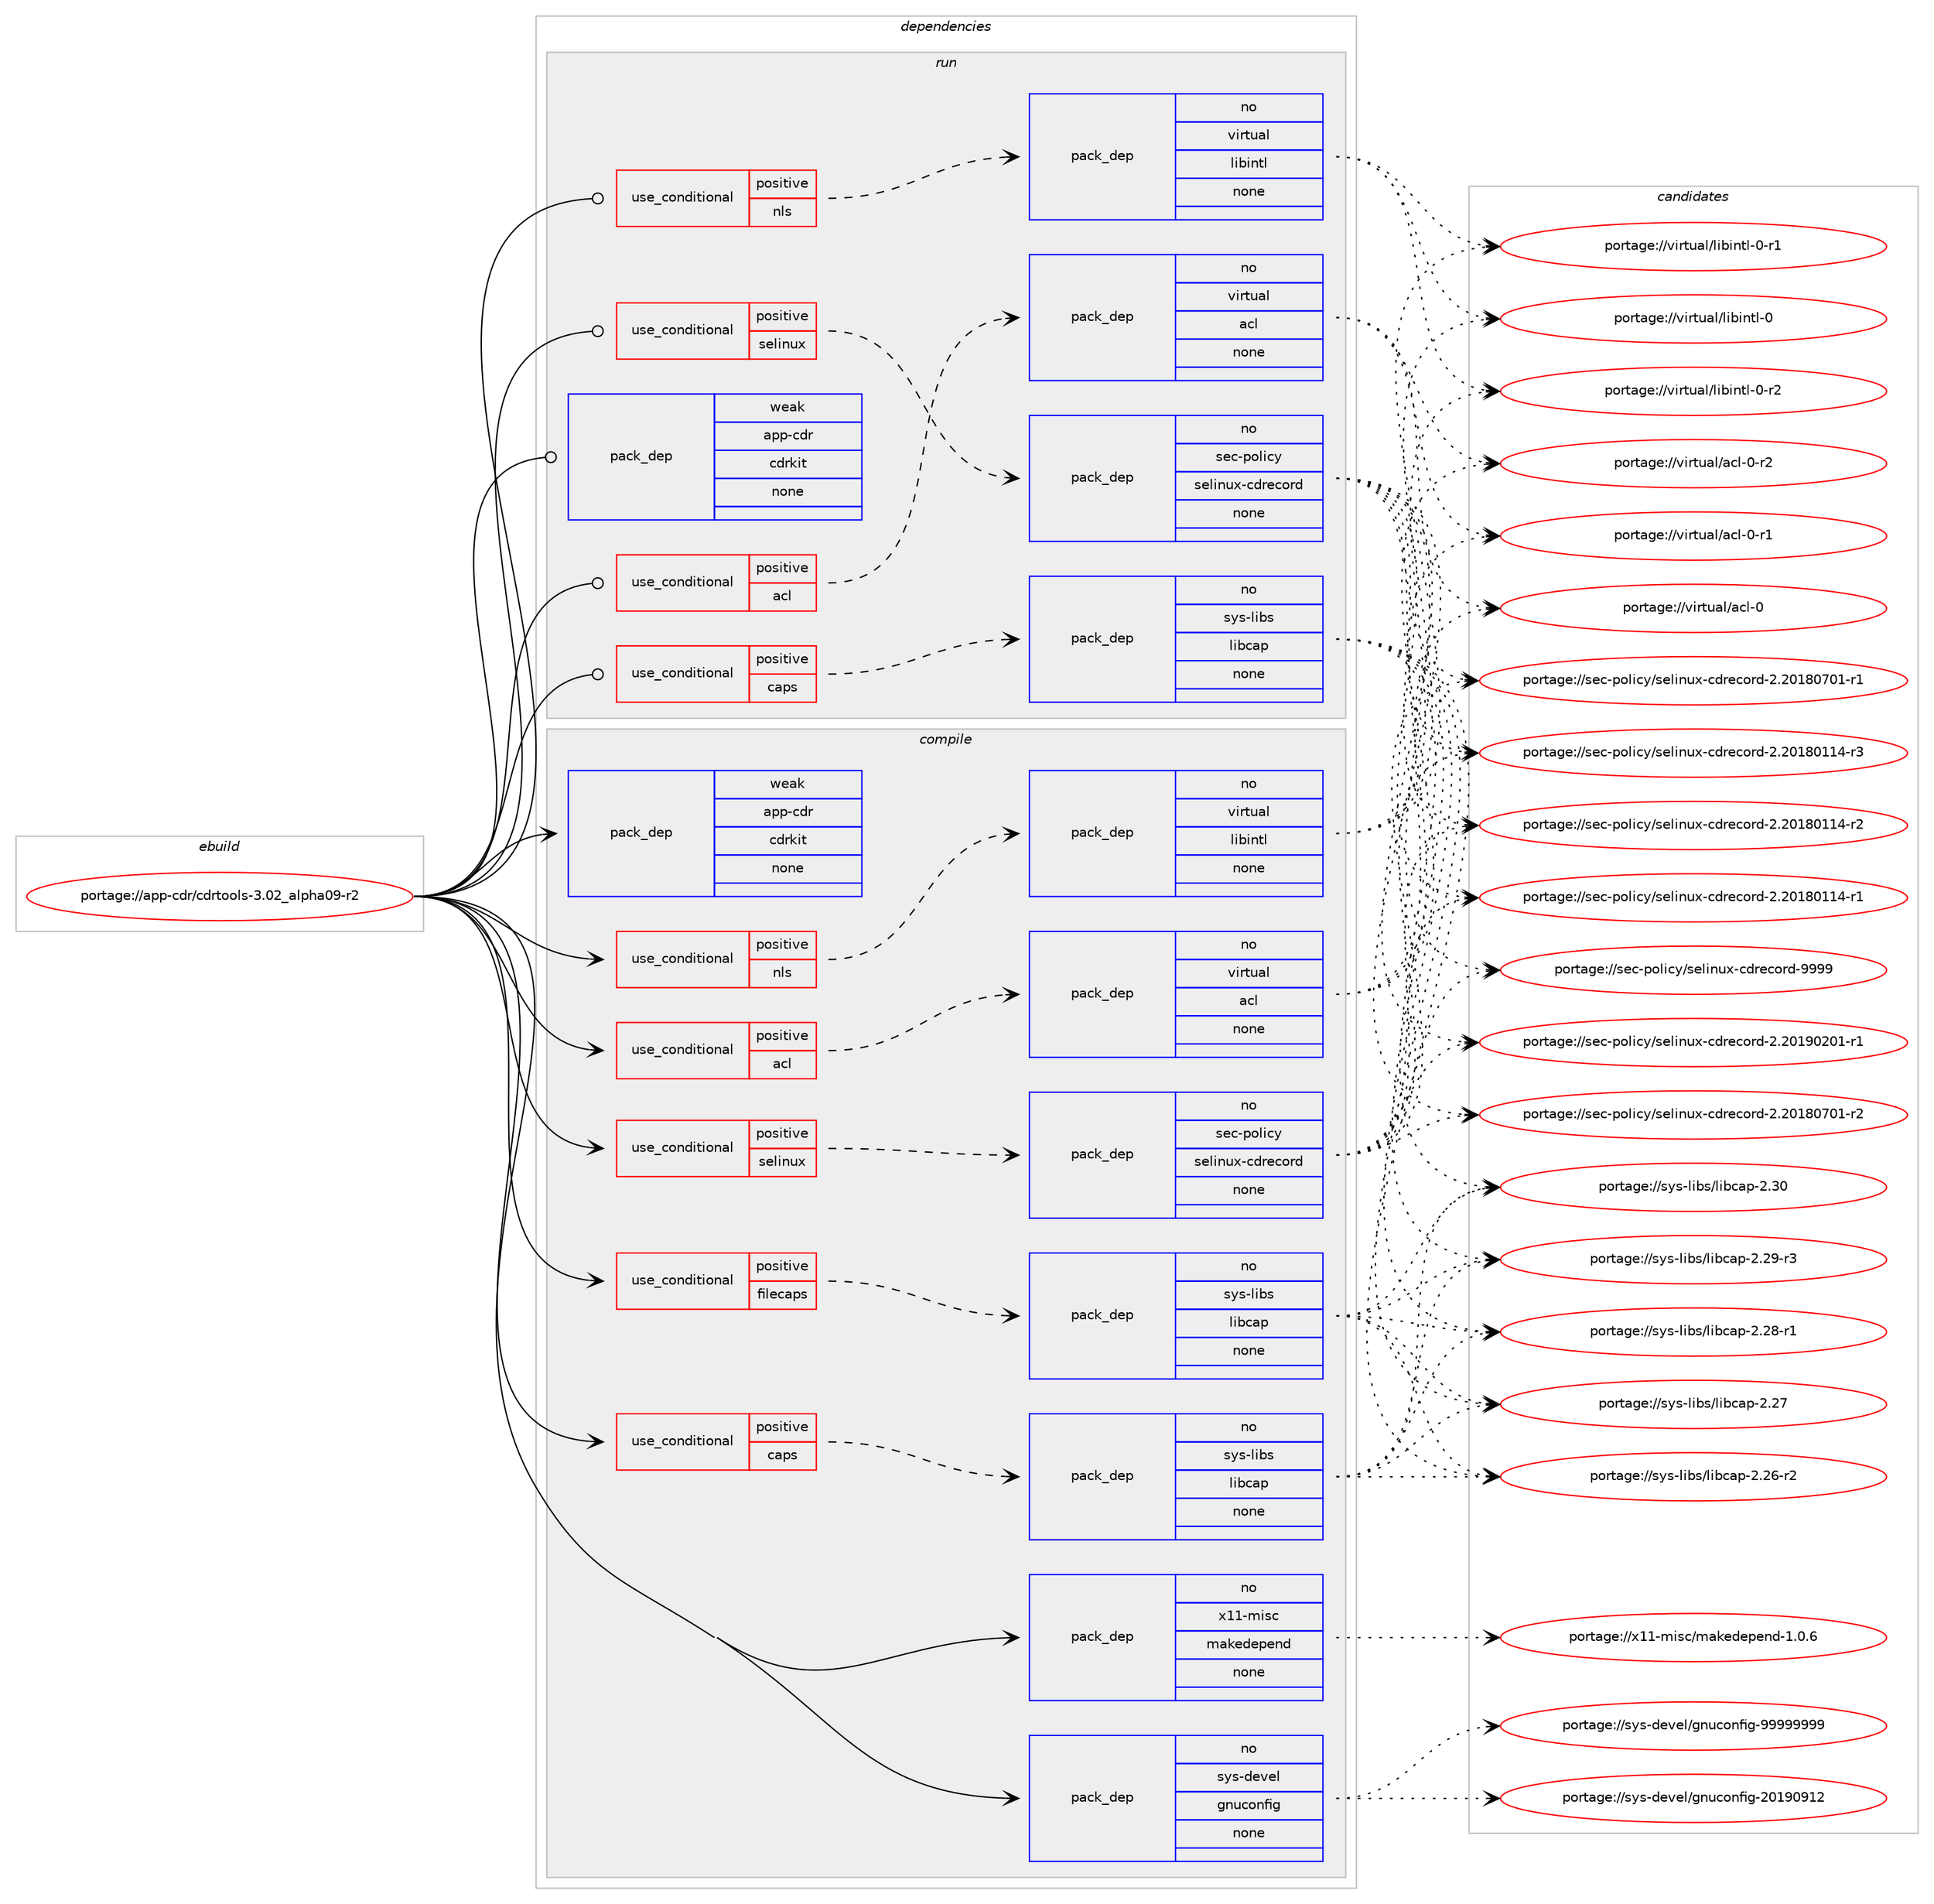 digraph prolog {

# *************
# Graph options
# *************

newrank=true;
concentrate=true;
compound=true;
graph [rankdir=LR,fontname=Helvetica,fontsize=10,ranksep=1.5];#, ranksep=2.5, nodesep=0.2];
edge  [arrowhead=vee];
node  [fontname=Helvetica,fontsize=10];

# **********
# The ebuild
# **********

subgraph cluster_leftcol {
color=gray;
label=<<i>ebuild</i>>;
id [label="portage://app-cdr/cdrtools-3.02_alpha09-r2", color=red, width=4, href="../app-cdr/cdrtools-3.02_alpha09-r2.svg"];
}

# ****************
# The dependencies
# ****************

subgraph cluster_midcol {
color=gray;
label=<<i>dependencies</i>>;
subgraph cluster_compile {
fillcolor="#eeeeee";
style=filled;
label=<<i>compile</i>>;
subgraph cond151809 {
dependency644543 [label=<<TABLE BORDER="0" CELLBORDER="1" CELLSPACING="0" CELLPADDING="4"><TR><TD ROWSPAN="3" CELLPADDING="10">use_conditional</TD></TR><TR><TD>positive</TD></TR><TR><TD>acl</TD></TR></TABLE>>, shape=none, color=red];
subgraph pack484153 {
dependency644544 [label=<<TABLE BORDER="0" CELLBORDER="1" CELLSPACING="0" CELLPADDING="4" WIDTH="220"><TR><TD ROWSPAN="6" CELLPADDING="30">pack_dep</TD></TR><TR><TD WIDTH="110">no</TD></TR><TR><TD>virtual</TD></TR><TR><TD>acl</TD></TR><TR><TD>none</TD></TR><TR><TD></TD></TR></TABLE>>, shape=none, color=blue];
}
dependency644543:e -> dependency644544:w [weight=20,style="dashed",arrowhead="vee"];
}
id:e -> dependency644543:w [weight=20,style="solid",arrowhead="vee"];
subgraph cond151810 {
dependency644545 [label=<<TABLE BORDER="0" CELLBORDER="1" CELLSPACING="0" CELLPADDING="4"><TR><TD ROWSPAN="3" CELLPADDING="10">use_conditional</TD></TR><TR><TD>positive</TD></TR><TR><TD>caps</TD></TR></TABLE>>, shape=none, color=red];
subgraph pack484154 {
dependency644546 [label=<<TABLE BORDER="0" CELLBORDER="1" CELLSPACING="0" CELLPADDING="4" WIDTH="220"><TR><TD ROWSPAN="6" CELLPADDING="30">pack_dep</TD></TR><TR><TD WIDTH="110">no</TD></TR><TR><TD>sys-libs</TD></TR><TR><TD>libcap</TD></TR><TR><TD>none</TD></TR><TR><TD></TD></TR></TABLE>>, shape=none, color=blue];
}
dependency644545:e -> dependency644546:w [weight=20,style="dashed",arrowhead="vee"];
}
id:e -> dependency644545:w [weight=20,style="solid",arrowhead="vee"];
subgraph cond151811 {
dependency644547 [label=<<TABLE BORDER="0" CELLBORDER="1" CELLSPACING="0" CELLPADDING="4"><TR><TD ROWSPAN="3" CELLPADDING="10">use_conditional</TD></TR><TR><TD>positive</TD></TR><TR><TD>filecaps</TD></TR></TABLE>>, shape=none, color=red];
subgraph pack484155 {
dependency644548 [label=<<TABLE BORDER="0" CELLBORDER="1" CELLSPACING="0" CELLPADDING="4" WIDTH="220"><TR><TD ROWSPAN="6" CELLPADDING="30">pack_dep</TD></TR><TR><TD WIDTH="110">no</TD></TR><TR><TD>sys-libs</TD></TR><TR><TD>libcap</TD></TR><TR><TD>none</TD></TR><TR><TD></TD></TR></TABLE>>, shape=none, color=blue];
}
dependency644547:e -> dependency644548:w [weight=20,style="dashed",arrowhead="vee"];
}
id:e -> dependency644547:w [weight=20,style="solid",arrowhead="vee"];
subgraph cond151812 {
dependency644549 [label=<<TABLE BORDER="0" CELLBORDER="1" CELLSPACING="0" CELLPADDING="4"><TR><TD ROWSPAN="3" CELLPADDING="10">use_conditional</TD></TR><TR><TD>positive</TD></TR><TR><TD>nls</TD></TR></TABLE>>, shape=none, color=red];
subgraph pack484156 {
dependency644550 [label=<<TABLE BORDER="0" CELLBORDER="1" CELLSPACING="0" CELLPADDING="4" WIDTH="220"><TR><TD ROWSPAN="6" CELLPADDING="30">pack_dep</TD></TR><TR><TD WIDTH="110">no</TD></TR><TR><TD>virtual</TD></TR><TR><TD>libintl</TD></TR><TR><TD>none</TD></TR><TR><TD></TD></TR></TABLE>>, shape=none, color=blue];
}
dependency644549:e -> dependency644550:w [weight=20,style="dashed",arrowhead="vee"];
}
id:e -> dependency644549:w [weight=20,style="solid",arrowhead="vee"];
subgraph cond151813 {
dependency644551 [label=<<TABLE BORDER="0" CELLBORDER="1" CELLSPACING="0" CELLPADDING="4"><TR><TD ROWSPAN="3" CELLPADDING="10">use_conditional</TD></TR><TR><TD>positive</TD></TR><TR><TD>selinux</TD></TR></TABLE>>, shape=none, color=red];
subgraph pack484157 {
dependency644552 [label=<<TABLE BORDER="0" CELLBORDER="1" CELLSPACING="0" CELLPADDING="4" WIDTH="220"><TR><TD ROWSPAN="6" CELLPADDING="30">pack_dep</TD></TR><TR><TD WIDTH="110">no</TD></TR><TR><TD>sec-policy</TD></TR><TR><TD>selinux-cdrecord</TD></TR><TR><TD>none</TD></TR><TR><TD></TD></TR></TABLE>>, shape=none, color=blue];
}
dependency644551:e -> dependency644552:w [weight=20,style="dashed",arrowhead="vee"];
}
id:e -> dependency644551:w [weight=20,style="solid",arrowhead="vee"];
subgraph pack484158 {
dependency644553 [label=<<TABLE BORDER="0" CELLBORDER="1" CELLSPACING="0" CELLPADDING="4" WIDTH="220"><TR><TD ROWSPAN="6" CELLPADDING="30">pack_dep</TD></TR><TR><TD WIDTH="110">no</TD></TR><TR><TD>sys-devel</TD></TR><TR><TD>gnuconfig</TD></TR><TR><TD>none</TD></TR><TR><TD></TD></TR></TABLE>>, shape=none, color=blue];
}
id:e -> dependency644553:w [weight=20,style="solid",arrowhead="vee"];
subgraph pack484159 {
dependency644554 [label=<<TABLE BORDER="0" CELLBORDER="1" CELLSPACING="0" CELLPADDING="4" WIDTH="220"><TR><TD ROWSPAN="6" CELLPADDING="30">pack_dep</TD></TR><TR><TD WIDTH="110">no</TD></TR><TR><TD>x11-misc</TD></TR><TR><TD>makedepend</TD></TR><TR><TD>none</TD></TR><TR><TD></TD></TR></TABLE>>, shape=none, color=blue];
}
id:e -> dependency644554:w [weight=20,style="solid",arrowhead="vee"];
subgraph pack484160 {
dependency644555 [label=<<TABLE BORDER="0" CELLBORDER="1" CELLSPACING="0" CELLPADDING="4" WIDTH="220"><TR><TD ROWSPAN="6" CELLPADDING="30">pack_dep</TD></TR><TR><TD WIDTH="110">weak</TD></TR><TR><TD>app-cdr</TD></TR><TR><TD>cdrkit</TD></TR><TR><TD>none</TD></TR><TR><TD></TD></TR></TABLE>>, shape=none, color=blue];
}
id:e -> dependency644555:w [weight=20,style="solid",arrowhead="vee"];
}
subgraph cluster_compileandrun {
fillcolor="#eeeeee";
style=filled;
label=<<i>compile and run</i>>;
}
subgraph cluster_run {
fillcolor="#eeeeee";
style=filled;
label=<<i>run</i>>;
subgraph cond151814 {
dependency644556 [label=<<TABLE BORDER="0" CELLBORDER="1" CELLSPACING="0" CELLPADDING="4"><TR><TD ROWSPAN="3" CELLPADDING="10">use_conditional</TD></TR><TR><TD>positive</TD></TR><TR><TD>acl</TD></TR></TABLE>>, shape=none, color=red];
subgraph pack484161 {
dependency644557 [label=<<TABLE BORDER="0" CELLBORDER="1" CELLSPACING="0" CELLPADDING="4" WIDTH="220"><TR><TD ROWSPAN="6" CELLPADDING="30">pack_dep</TD></TR><TR><TD WIDTH="110">no</TD></TR><TR><TD>virtual</TD></TR><TR><TD>acl</TD></TR><TR><TD>none</TD></TR><TR><TD></TD></TR></TABLE>>, shape=none, color=blue];
}
dependency644556:e -> dependency644557:w [weight=20,style="dashed",arrowhead="vee"];
}
id:e -> dependency644556:w [weight=20,style="solid",arrowhead="odot"];
subgraph cond151815 {
dependency644558 [label=<<TABLE BORDER="0" CELLBORDER="1" CELLSPACING="0" CELLPADDING="4"><TR><TD ROWSPAN="3" CELLPADDING="10">use_conditional</TD></TR><TR><TD>positive</TD></TR><TR><TD>caps</TD></TR></TABLE>>, shape=none, color=red];
subgraph pack484162 {
dependency644559 [label=<<TABLE BORDER="0" CELLBORDER="1" CELLSPACING="0" CELLPADDING="4" WIDTH="220"><TR><TD ROWSPAN="6" CELLPADDING="30">pack_dep</TD></TR><TR><TD WIDTH="110">no</TD></TR><TR><TD>sys-libs</TD></TR><TR><TD>libcap</TD></TR><TR><TD>none</TD></TR><TR><TD></TD></TR></TABLE>>, shape=none, color=blue];
}
dependency644558:e -> dependency644559:w [weight=20,style="dashed",arrowhead="vee"];
}
id:e -> dependency644558:w [weight=20,style="solid",arrowhead="odot"];
subgraph cond151816 {
dependency644560 [label=<<TABLE BORDER="0" CELLBORDER="1" CELLSPACING="0" CELLPADDING="4"><TR><TD ROWSPAN="3" CELLPADDING="10">use_conditional</TD></TR><TR><TD>positive</TD></TR><TR><TD>nls</TD></TR></TABLE>>, shape=none, color=red];
subgraph pack484163 {
dependency644561 [label=<<TABLE BORDER="0" CELLBORDER="1" CELLSPACING="0" CELLPADDING="4" WIDTH="220"><TR><TD ROWSPAN="6" CELLPADDING="30">pack_dep</TD></TR><TR><TD WIDTH="110">no</TD></TR><TR><TD>virtual</TD></TR><TR><TD>libintl</TD></TR><TR><TD>none</TD></TR><TR><TD></TD></TR></TABLE>>, shape=none, color=blue];
}
dependency644560:e -> dependency644561:w [weight=20,style="dashed",arrowhead="vee"];
}
id:e -> dependency644560:w [weight=20,style="solid",arrowhead="odot"];
subgraph cond151817 {
dependency644562 [label=<<TABLE BORDER="0" CELLBORDER="1" CELLSPACING="0" CELLPADDING="4"><TR><TD ROWSPAN="3" CELLPADDING="10">use_conditional</TD></TR><TR><TD>positive</TD></TR><TR><TD>selinux</TD></TR></TABLE>>, shape=none, color=red];
subgraph pack484164 {
dependency644563 [label=<<TABLE BORDER="0" CELLBORDER="1" CELLSPACING="0" CELLPADDING="4" WIDTH="220"><TR><TD ROWSPAN="6" CELLPADDING="30">pack_dep</TD></TR><TR><TD WIDTH="110">no</TD></TR><TR><TD>sec-policy</TD></TR><TR><TD>selinux-cdrecord</TD></TR><TR><TD>none</TD></TR><TR><TD></TD></TR></TABLE>>, shape=none, color=blue];
}
dependency644562:e -> dependency644563:w [weight=20,style="dashed",arrowhead="vee"];
}
id:e -> dependency644562:w [weight=20,style="solid",arrowhead="odot"];
subgraph pack484165 {
dependency644564 [label=<<TABLE BORDER="0" CELLBORDER="1" CELLSPACING="0" CELLPADDING="4" WIDTH="220"><TR><TD ROWSPAN="6" CELLPADDING="30">pack_dep</TD></TR><TR><TD WIDTH="110">weak</TD></TR><TR><TD>app-cdr</TD></TR><TR><TD>cdrkit</TD></TR><TR><TD>none</TD></TR><TR><TD></TD></TR></TABLE>>, shape=none, color=blue];
}
id:e -> dependency644564:w [weight=20,style="solid",arrowhead="odot"];
}
}

# **************
# The candidates
# **************

subgraph cluster_choices {
rank=same;
color=gray;
label=<<i>candidates</i>>;

subgraph choice484153 {
color=black;
nodesep=1;
choice1181051141161179710847979910845484511450 [label="portage://virtual/acl-0-r2", color=red, width=4,href="../virtual/acl-0-r2.svg"];
choice1181051141161179710847979910845484511449 [label="portage://virtual/acl-0-r1", color=red, width=4,href="../virtual/acl-0-r1.svg"];
choice118105114116117971084797991084548 [label="portage://virtual/acl-0", color=red, width=4,href="../virtual/acl-0.svg"];
dependency644544:e -> choice1181051141161179710847979910845484511450:w [style=dotted,weight="100"];
dependency644544:e -> choice1181051141161179710847979910845484511449:w [style=dotted,weight="100"];
dependency644544:e -> choice118105114116117971084797991084548:w [style=dotted,weight="100"];
}
subgraph choice484154 {
color=black;
nodesep=1;
choice1151211154510810598115471081059899971124550465148 [label="portage://sys-libs/libcap-2.30", color=red, width=4,href="../sys-libs/libcap-2.30.svg"];
choice11512111545108105981154710810598999711245504650574511451 [label="portage://sys-libs/libcap-2.29-r3", color=red, width=4,href="../sys-libs/libcap-2.29-r3.svg"];
choice11512111545108105981154710810598999711245504650564511449 [label="portage://sys-libs/libcap-2.28-r1", color=red, width=4,href="../sys-libs/libcap-2.28-r1.svg"];
choice1151211154510810598115471081059899971124550465055 [label="portage://sys-libs/libcap-2.27", color=red, width=4,href="../sys-libs/libcap-2.27.svg"];
choice11512111545108105981154710810598999711245504650544511450 [label="portage://sys-libs/libcap-2.26-r2", color=red, width=4,href="../sys-libs/libcap-2.26-r2.svg"];
dependency644546:e -> choice1151211154510810598115471081059899971124550465148:w [style=dotted,weight="100"];
dependency644546:e -> choice11512111545108105981154710810598999711245504650574511451:w [style=dotted,weight="100"];
dependency644546:e -> choice11512111545108105981154710810598999711245504650564511449:w [style=dotted,weight="100"];
dependency644546:e -> choice1151211154510810598115471081059899971124550465055:w [style=dotted,weight="100"];
dependency644546:e -> choice11512111545108105981154710810598999711245504650544511450:w [style=dotted,weight="100"];
}
subgraph choice484155 {
color=black;
nodesep=1;
choice1151211154510810598115471081059899971124550465148 [label="portage://sys-libs/libcap-2.30", color=red, width=4,href="../sys-libs/libcap-2.30.svg"];
choice11512111545108105981154710810598999711245504650574511451 [label="portage://sys-libs/libcap-2.29-r3", color=red, width=4,href="../sys-libs/libcap-2.29-r3.svg"];
choice11512111545108105981154710810598999711245504650564511449 [label="portage://sys-libs/libcap-2.28-r1", color=red, width=4,href="../sys-libs/libcap-2.28-r1.svg"];
choice1151211154510810598115471081059899971124550465055 [label="portage://sys-libs/libcap-2.27", color=red, width=4,href="../sys-libs/libcap-2.27.svg"];
choice11512111545108105981154710810598999711245504650544511450 [label="portage://sys-libs/libcap-2.26-r2", color=red, width=4,href="../sys-libs/libcap-2.26-r2.svg"];
dependency644548:e -> choice1151211154510810598115471081059899971124550465148:w [style=dotted,weight="100"];
dependency644548:e -> choice11512111545108105981154710810598999711245504650574511451:w [style=dotted,weight="100"];
dependency644548:e -> choice11512111545108105981154710810598999711245504650564511449:w [style=dotted,weight="100"];
dependency644548:e -> choice1151211154510810598115471081059899971124550465055:w [style=dotted,weight="100"];
dependency644548:e -> choice11512111545108105981154710810598999711245504650544511450:w [style=dotted,weight="100"];
}
subgraph choice484156 {
color=black;
nodesep=1;
choice11810511411611797108471081059810511011610845484511450 [label="portage://virtual/libintl-0-r2", color=red, width=4,href="../virtual/libintl-0-r2.svg"];
choice11810511411611797108471081059810511011610845484511449 [label="portage://virtual/libintl-0-r1", color=red, width=4,href="../virtual/libintl-0-r1.svg"];
choice1181051141161179710847108105981051101161084548 [label="portage://virtual/libintl-0", color=red, width=4,href="../virtual/libintl-0.svg"];
dependency644550:e -> choice11810511411611797108471081059810511011610845484511450:w [style=dotted,weight="100"];
dependency644550:e -> choice11810511411611797108471081059810511011610845484511449:w [style=dotted,weight="100"];
dependency644550:e -> choice1181051141161179710847108105981051101161084548:w [style=dotted,weight="100"];
}
subgraph choice484157 {
color=black;
nodesep=1;
choice115101994511211110810599121471151011081051101171204599100114101991111141004557575757 [label="portage://sec-policy/selinux-cdrecord-9999", color=red, width=4,href="../sec-policy/selinux-cdrecord-9999.svg"];
choice1151019945112111108105991214711510110810511011712045991001141019911111410045504650484957485048494511449 [label="portage://sec-policy/selinux-cdrecord-2.20190201-r1", color=red, width=4,href="../sec-policy/selinux-cdrecord-2.20190201-r1.svg"];
choice1151019945112111108105991214711510110810511011712045991001141019911111410045504650484956485548494511450 [label="portage://sec-policy/selinux-cdrecord-2.20180701-r2", color=red, width=4,href="../sec-policy/selinux-cdrecord-2.20180701-r2.svg"];
choice1151019945112111108105991214711510110810511011712045991001141019911111410045504650484956485548494511449 [label="portage://sec-policy/selinux-cdrecord-2.20180701-r1", color=red, width=4,href="../sec-policy/selinux-cdrecord-2.20180701-r1.svg"];
choice1151019945112111108105991214711510110810511011712045991001141019911111410045504650484956484949524511451 [label="portage://sec-policy/selinux-cdrecord-2.20180114-r3", color=red, width=4,href="../sec-policy/selinux-cdrecord-2.20180114-r3.svg"];
choice1151019945112111108105991214711510110810511011712045991001141019911111410045504650484956484949524511450 [label="portage://sec-policy/selinux-cdrecord-2.20180114-r2", color=red, width=4,href="../sec-policy/selinux-cdrecord-2.20180114-r2.svg"];
choice1151019945112111108105991214711510110810511011712045991001141019911111410045504650484956484949524511449 [label="portage://sec-policy/selinux-cdrecord-2.20180114-r1", color=red, width=4,href="../sec-policy/selinux-cdrecord-2.20180114-r1.svg"];
dependency644552:e -> choice115101994511211110810599121471151011081051101171204599100114101991111141004557575757:w [style=dotted,weight="100"];
dependency644552:e -> choice1151019945112111108105991214711510110810511011712045991001141019911111410045504650484957485048494511449:w [style=dotted,weight="100"];
dependency644552:e -> choice1151019945112111108105991214711510110810511011712045991001141019911111410045504650484956485548494511450:w [style=dotted,weight="100"];
dependency644552:e -> choice1151019945112111108105991214711510110810511011712045991001141019911111410045504650484956485548494511449:w [style=dotted,weight="100"];
dependency644552:e -> choice1151019945112111108105991214711510110810511011712045991001141019911111410045504650484956484949524511451:w [style=dotted,weight="100"];
dependency644552:e -> choice1151019945112111108105991214711510110810511011712045991001141019911111410045504650484956484949524511450:w [style=dotted,weight="100"];
dependency644552:e -> choice1151019945112111108105991214711510110810511011712045991001141019911111410045504650484956484949524511449:w [style=dotted,weight="100"];
}
subgraph choice484158 {
color=black;
nodesep=1;
choice115121115451001011181011084710311011799111110102105103455757575757575757 [label="portage://sys-devel/gnuconfig-99999999", color=red, width=4,href="../sys-devel/gnuconfig-99999999.svg"];
choice115121115451001011181011084710311011799111110102105103455048495748574950 [label="portage://sys-devel/gnuconfig-20190912", color=red, width=4,href="../sys-devel/gnuconfig-20190912.svg"];
dependency644553:e -> choice115121115451001011181011084710311011799111110102105103455757575757575757:w [style=dotted,weight="100"];
dependency644553:e -> choice115121115451001011181011084710311011799111110102105103455048495748574950:w [style=dotted,weight="100"];
}
subgraph choice484159 {
color=black;
nodesep=1;
choice120494945109105115994710997107101100101112101110100454946484654 [label="portage://x11-misc/makedepend-1.0.6", color=red, width=4,href="../x11-misc/makedepend-1.0.6.svg"];
dependency644554:e -> choice120494945109105115994710997107101100101112101110100454946484654:w [style=dotted,weight="100"];
}
subgraph choice484160 {
color=black;
nodesep=1;
}
subgraph choice484161 {
color=black;
nodesep=1;
choice1181051141161179710847979910845484511450 [label="portage://virtual/acl-0-r2", color=red, width=4,href="../virtual/acl-0-r2.svg"];
choice1181051141161179710847979910845484511449 [label="portage://virtual/acl-0-r1", color=red, width=4,href="../virtual/acl-0-r1.svg"];
choice118105114116117971084797991084548 [label="portage://virtual/acl-0", color=red, width=4,href="../virtual/acl-0.svg"];
dependency644557:e -> choice1181051141161179710847979910845484511450:w [style=dotted,weight="100"];
dependency644557:e -> choice1181051141161179710847979910845484511449:w [style=dotted,weight="100"];
dependency644557:e -> choice118105114116117971084797991084548:w [style=dotted,weight="100"];
}
subgraph choice484162 {
color=black;
nodesep=1;
choice1151211154510810598115471081059899971124550465148 [label="portage://sys-libs/libcap-2.30", color=red, width=4,href="../sys-libs/libcap-2.30.svg"];
choice11512111545108105981154710810598999711245504650574511451 [label="portage://sys-libs/libcap-2.29-r3", color=red, width=4,href="../sys-libs/libcap-2.29-r3.svg"];
choice11512111545108105981154710810598999711245504650564511449 [label="portage://sys-libs/libcap-2.28-r1", color=red, width=4,href="../sys-libs/libcap-2.28-r1.svg"];
choice1151211154510810598115471081059899971124550465055 [label="portage://sys-libs/libcap-2.27", color=red, width=4,href="../sys-libs/libcap-2.27.svg"];
choice11512111545108105981154710810598999711245504650544511450 [label="portage://sys-libs/libcap-2.26-r2", color=red, width=4,href="../sys-libs/libcap-2.26-r2.svg"];
dependency644559:e -> choice1151211154510810598115471081059899971124550465148:w [style=dotted,weight="100"];
dependency644559:e -> choice11512111545108105981154710810598999711245504650574511451:w [style=dotted,weight="100"];
dependency644559:e -> choice11512111545108105981154710810598999711245504650564511449:w [style=dotted,weight="100"];
dependency644559:e -> choice1151211154510810598115471081059899971124550465055:w [style=dotted,weight="100"];
dependency644559:e -> choice11512111545108105981154710810598999711245504650544511450:w [style=dotted,weight="100"];
}
subgraph choice484163 {
color=black;
nodesep=1;
choice11810511411611797108471081059810511011610845484511450 [label="portage://virtual/libintl-0-r2", color=red, width=4,href="../virtual/libintl-0-r2.svg"];
choice11810511411611797108471081059810511011610845484511449 [label="portage://virtual/libintl-0-r1", color=red, width=4,href="../virtual/libintl-0-r1.svg"];
choice1181051141161179710847108105981051101161084548 [label="portage://virtual/libintl-0", color=red, width=4,href="../virtual/libintl-0.svg"];
dependency644561:e -> choice11810511411611797108471081059810511011610845484511450:w [style=dotted,weight="100"];
dependency644561:e -> choice11810511411611797108471081059810511011610845484511449:w [style=dotted,weight="100"];
dependency644561:e -> choice1181051141161179710847108105981051101161084548:w [style=dotted,weight="100"];
}
subgraph choice484164 {
color=black;
nodesep=1;
choice115101994511211110810599121471151011081051101171204599100114101991111141004557575757 [label="portage://sec-policy/selinux-cdrecord-9999", color=red, width=4,href="../sec-policy/selinux-cdrecord-9999.svg"];
choice1151019945112111108105991214711510110810511011712045991001141019911111410045504650484957485048494511449 [label="portage://sec-policy/selinux-cdrecord-2.20190201-r1", color=red, width=4,href="../sec-policy/selinux-cdrecord-2.20190201-r1.svg"];
choice1151019945112111108105991214711510110810511011712045991001141019911111410045504650484956485548494511450 [label="portage://sec-policy/selinux-cdrecord-2.20180701-r2", color=red, width=4,href="../sec-policy/selinux-cdrecord-2.20180701-r2.svg"];
choice1151019945112111108105991214711510110810511011712045991001141019911111410045504650484956485548494511449 [label="portage://sec-policy/selinux-cdrecord-2.20180701-r1", color=red, width=4,href="../sec-policy/selinux-cdrecord-2.20180701-r1.svg"];
choice1151019945112111108105991214711510110810511011712045991001141019911111410045504650484956484949524511451 [label="portage://sec-policy/selinux-cdrecord-2.20180114-r3", color=red, width=4,href="../sec-policy/selinux-cdrecord-2.20180114-r3.svg"];
choice1151019945112111108105991214711510110810511011712045991001141019911111410045504650484956484949524511450 [label="portage://sec-policy/selinux-cdrecord-2.20180114-r2", color=red, width=4,href="../sec-policy/selinux-cdrecord-2.20180114-r2.svg"];
choice1151019945112111108105991214711510110810511011712045991001141019911111410045504650484956484949524511449 [label="portage://sec-policy/selinux-cdrecord-2.20180114-r1", color=red, width=4,href="../sec-policy/selinux-cdrecord-2.20180114-r1.svg"];
dependency644563:e -> choice115101994511211110810599121471151011081051101171204599100114101991111141004557575757:w [style=dotted,weight="100"];
dependency644563:e -> choice1151019945112111108105991214711510110810511011712045991001141019911111410045504650484957485048494511449:w [style=dotted,weight="100"];
dependency644563:e -> choice1151019945112111108105991214711510110810511011712045991001141019911111410045504650484956485548494511450:w [style=dotted,weight="100"];
dependency644563:e -> choice1151019945112111108105991214711510110810511011712045991001141019911111410045504650484956485548494511449:w [style=dotted,weight="100"];
dependency644563:e -> choice1151019945112111108105991214711510110810511011712045991001141019911111410045504650484956484949524511451:w [style=dotted,weight="100"];
dependency644563:e -> choice1151019945112111108105991214711510110810511011712045991001141019911111410045504650484956484949524511450:w [style=dotted,weight="100"];
dependency644563:e -> choice1151019945112111108105991214711510110810511011712045991001141019911111410045504650484956484949524511449:w [style=dotted,weight="100"];
}
subgraph choice484165 {
color=black;
nodesep=1;
}
}

}
